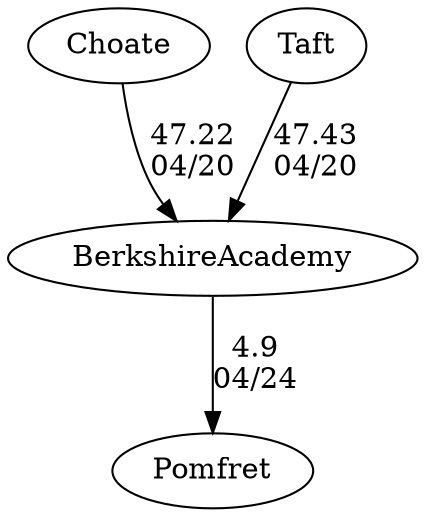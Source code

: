digraph girls2foursBerkshireAcademy {Choate [URL="girls2foursBerkshireAcademyChoate.html"];BerkshireAcademy [URL="girls2foursBerkshireAcademyBerkshireAcademy.html"];Pomfret [URL="girls2foursBerkshireAcademyPomfret.html"];Taft [URL="girls2foursBerkshireAcademyTaft.html"];Taft -> BerkshireAcademy[label="47.43
04/20", weight="53", tooltip="NEIRA Boys & Girls Fours,Berkshire v. Taft & Choate			
Distance: 1500 M Conditions: Flat water; light, variable headwind in first 1000 meters, then calm. Comments: B3: Taft left their lane, interfered with Berkshire, then corrected, but then crossed Choate's lane in the last 250 M. Did not change placement, but Berkshire's margin over Choate might have been larger without the interference.
Thanks to Taft and Choate for some great racing in ideal conditions.
None", URL="https://www.row2k.com/results/resultspage.cfm?UID=CADB8564A7D0BE142DB6C47B0EED613F&cat=5", random="random"]; 
Choate -> BerkshireAcademy[label="47.22
04/20", weight="53", tooltip="NEIRA Boys & Girls Fours,Berkshire v. Taft & Choate			
Distance: 1500 M Conditions: Flat water; light, variable headwind in first 1000 meters, then calm. Comments: B3: Taft left their lane, interfered with Berkshire, then corrected, but then crossed Choate's lane in the last 250 M. Did not change placement, but Berkshire's margin over Choate might have been larger without the interference.
Thanks to Taft and Choate for some great racing in ideal conditions.
None", URL="https://www.row2k.com/results/resultspage.cfm?UID=CADB8564A7D0BE142DB6C47B0EED613F&cat=5", random="random"]; 
BerkshireAcademy -> Pomfret[label="4.9
04/24", weight="96", tooltip="NEIRA Girls Fours,Pomfret vs. Marianapolis, Berkshire			
Distance: 1500m Conditions: Swirling, gusty winds - 12 to 15MPH, with stronger gusts. Slight tail at the start for first 300 meters, switching to a crossing through 800M mark, then crossing headwind, some strong crossing gusts. Despite the wind, not much chop on the water. Comments: Order of Races, G2, G1, G3 with boys' races in between. Marianapolis raced their 2nd boat in the third boat race. Pomfret raced both their 3rd and 4th boats in that race.
None", URL="https://www.row2k.com/results/resultspage.cfm?UID=5BE52A0B0D2C5D9EFE557E09C6164DD7&cat=1", random="random"]}